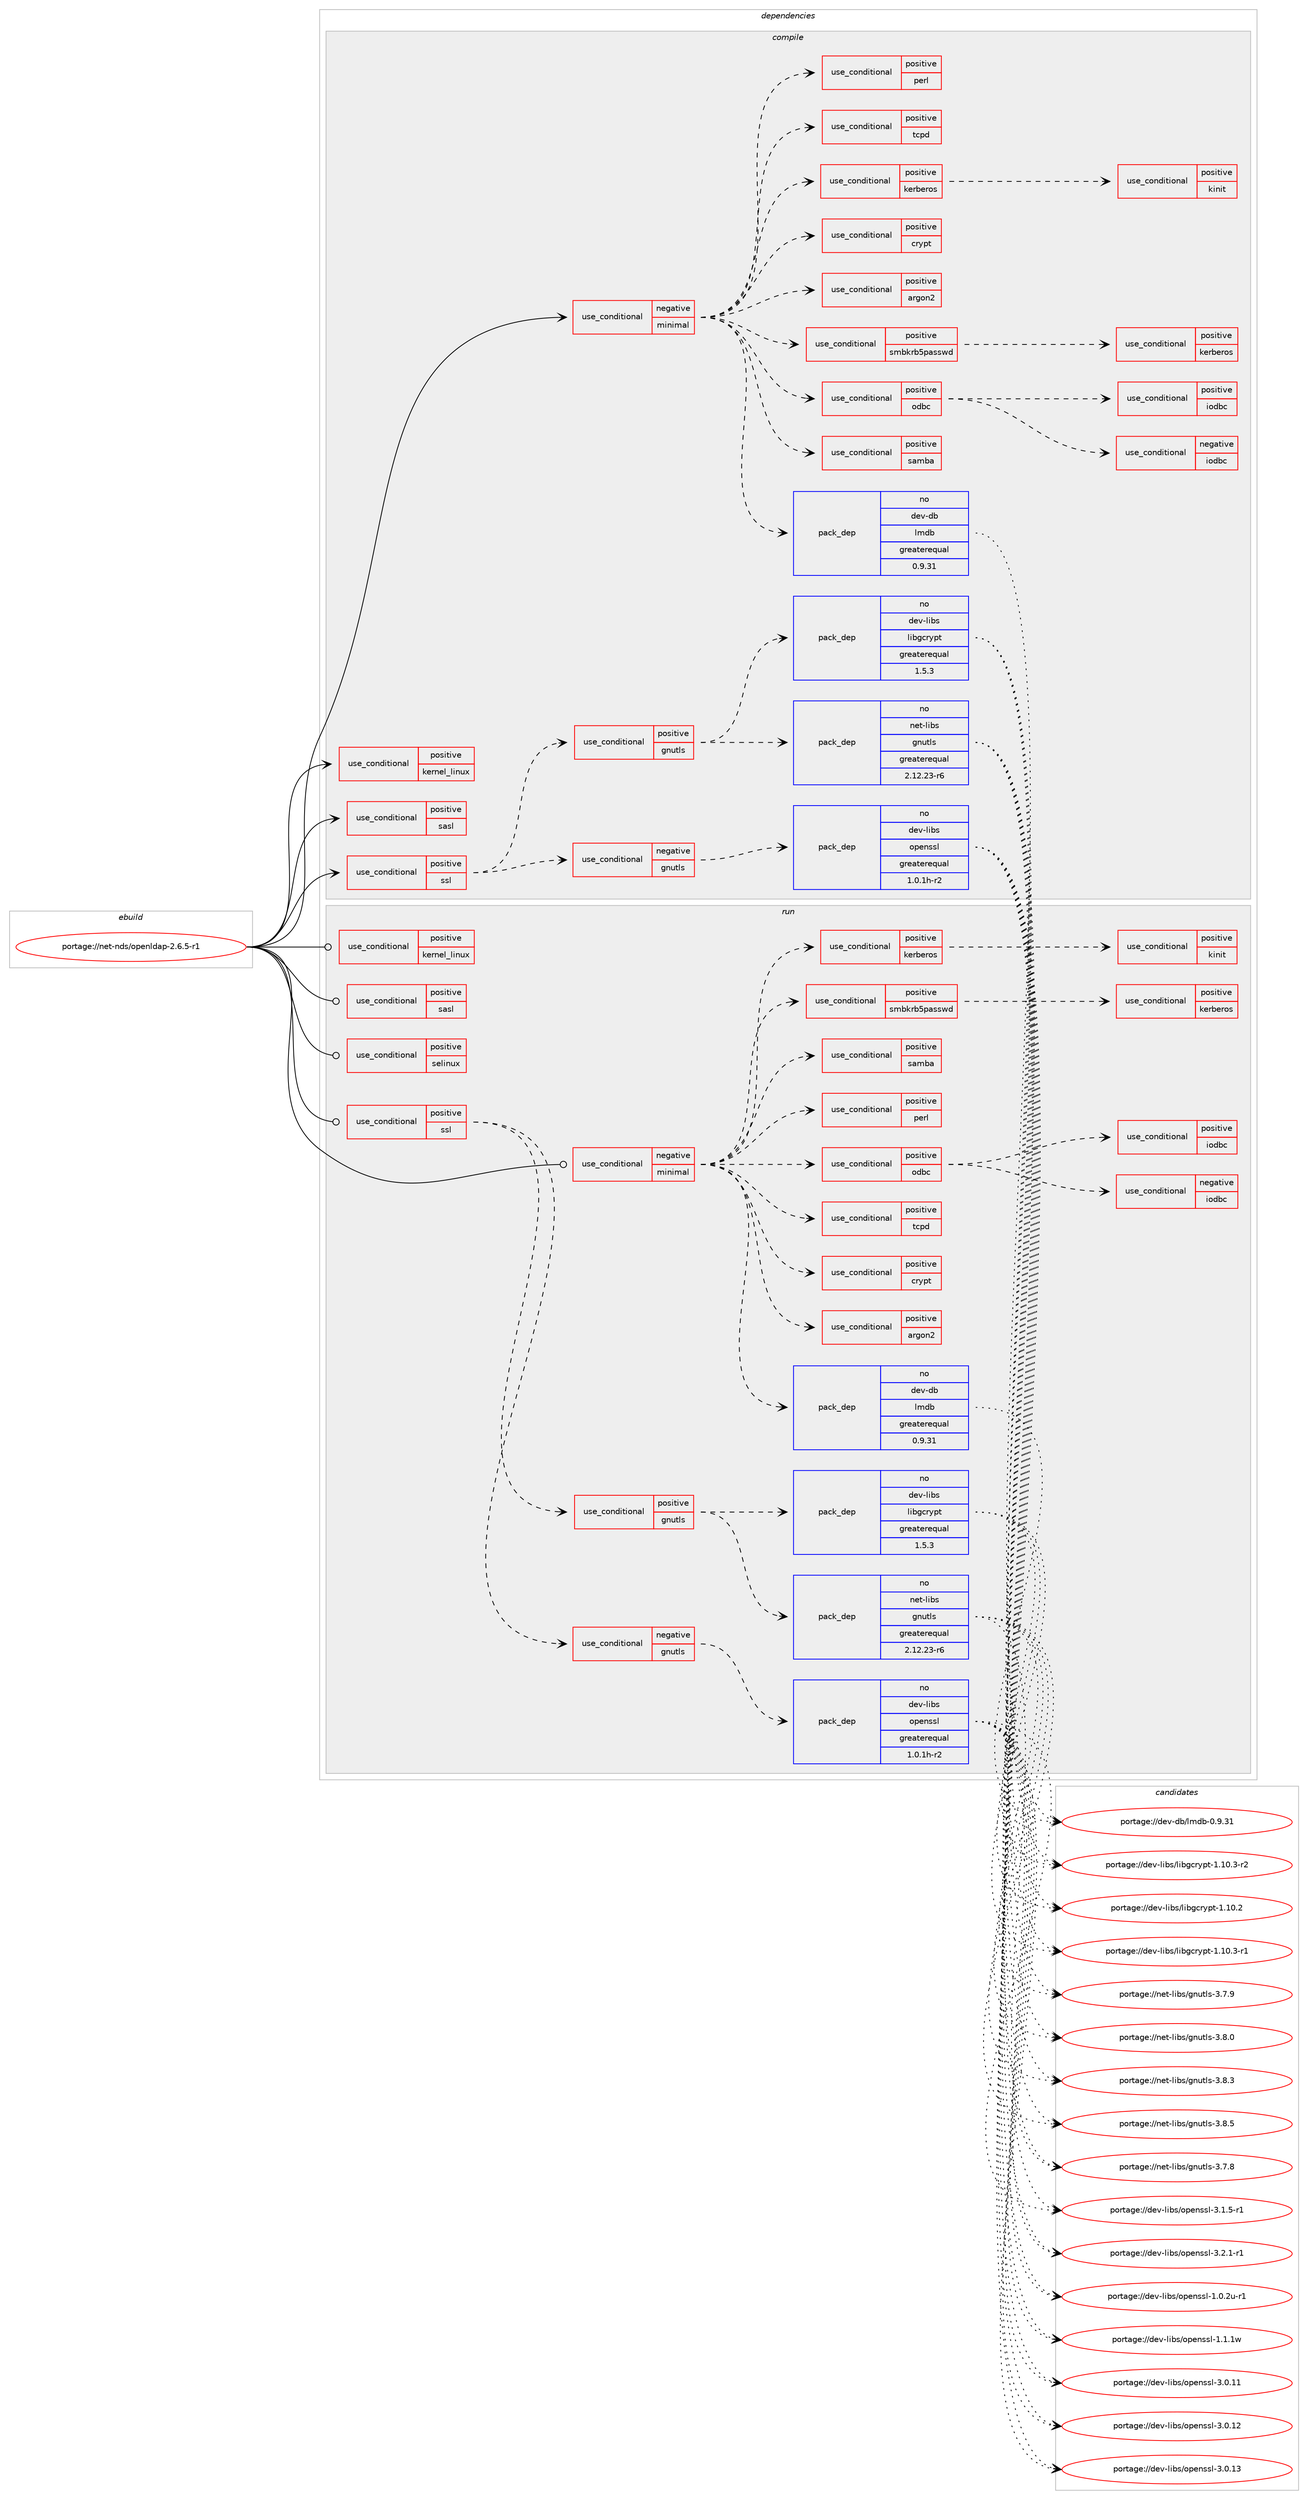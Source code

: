 digraph prolog {

# *************
# Graph options
# *************

newrank=true;
concentrate=true;
compound=true;
graph [rankdir=LR,fontname=Helvetica,fontsize=10,ranksep=1.5];#, ranksep=2.5, nodesep=0.2];
edge  [arrowhead=vee];
node  [fontname=Helvetica,fontsize=10];

# **********
# The ebuild
# **********

subgraph cluster_leftcol {
color=gray;
rank=same;
label=<<i>ebuild</i>>;
id [label="portage://net-nds/openldap-2.6.5-r1", color=red, width=4, href="../net-nds/openldap-2.6.5-r1.svg"];
}

# ****************
# The dependencies
# ****************

subgraph cluster_midcol {
color=gray;
label=<<i>dependencies</i>>;
subgraph cluster_compile {
fillcolor="#eeeeee";
style=filled;
label=<<i>compile</i>>;
subgraph cond389 {
dependency522 [label=<<TABLE BORDER="0" CELLBORDER="1" CELLSPACING="0" CELLPADDING="4"><TR><TD ROWSPAN="3" CELLPADDING="10">use_conditional</TD></TR><TR><TD>negative</TD></TR><TR><TD>minimal</TD></TR></TABLE>>, shape=none, color=red];
# *** BEGIN UNKNOWN DEPENDENCY TYPE (TODO) ***
# dependency522 -> package_dependency(portage://net-nds/openldap-2.6.5-r1,install,no,dev-libs,libevent,none,[,,],any_same_slot,[])
# *** END UNKNOWN DEPENDENCY TYPE (TODO) ***

# *** BEGIN UNKNOWN DEPENDENCY TYPE (TODO) ***
# dependency522 -> package_dependency(portage://net-nds/openldap-2.6.5-r1,install,no,dev-libs,libltdl,none,[,,],[],[])
# *** END UNKNOWN DEPENDENCY TYPE (TODO) ***

# *** BEGIN UNKNOWN DEPENDENCY TYPE (TODO) ***
# dependency522 -> package_dependency(portage://net-nds/openldap-2.6.5-r1,install,no,sys-fs,e2fsprogs,none,[,,],[],[])
# *** END UNKNOWN DEPENDENCY TYPE (TODO) ***

subgraph pack112 {
dependency523 [label=<<TABLE BORDER="0" CELLBORDER="1" CELLSPACING="0" CELLPADDING="4" WIDTH="220"><TR><TD ROWSPAN="6" CELLPADDING="30">pack_dep</TD></TR><TR><TD WIDTH="110">no</TD></TR><TR><TD>dev-db</TD></TR><TR><TD>lmdb</TD></TR><TR><TD>greaterequal</TD></TR><TR><TD>0.9.31</TD></TR></TABLE>>, shape=none, color=blue];
}
dependency522:e -> dependency523:w [weight=20,style="dashed",arrowhead="vee"];
subgraph cond390 {
dependency524 [label=<<TABLE BORDER="0" CELLBORDER="1" CELLSPACING="0" CELLPADDING="4"><TR><TD ROWSPAN="3" CELLPADDING="10">use_conditional</TD></TR><TR><TD>positive</TD></TR><TR><TD>argon2</TD></TR></TABLE>>, shape=none, color=red];
# *** BEGIN UNKNOWN DEPENDENCY TYPE (TODO) ***
# dependency524 -> package_dependency(portage://net-nds/openldap-2.6.5-r1,install,no,app-crypt,argon2,none,[,,],any_same_slot,[])
# *** END UNKNOWN DEPENDENCY TYPE (TODO) ***

}
dependency522:e -> dependency524:w [weight=20,style="dashed",arrowhead="vee"];
subgraph cond391 {
dependency525 [label=<<TABLE BORDER="0" CELLBORDER="1" CELLSPACING="0" CELLPADDING="4"><TR><TD ROWSPAN="3" CELLPADDING="10">use_conditional</TD></TR><TR><TD>positive</TD></TR><TR><TD>crypt</TD></TR></TABLE>>, shape=none, color=red];
# *** BEGIN UNKNOWN DEPENDENCY TYPE (TODO) ***
# dependency525 -> package_dependency(portage://net-nds/openldap-2.6.5-r1,install,no,virtual,libcrypt,none,[,,],any_same_slot,[])
# *** END UNKNOWN DEPENDENCY TYPE (TODO) ***

}
dependency522:e -> dependency525:w [weight=20,style="dashed",arrowhead="vee"];
subgraph cond392 {
dependency526 [label=<<TABLE BORDER="0" CELLBORDER="1" CELLSPACING="0" CELLPADDING="4"><TR><TD ROWSPAN="3" CELLPADDING="10">use_conditional</TD></TR><TR><TD>positive</TD></TR><TR><TD>tcpd</TD></TR></TABLE>>, shape=none, color=red];
# *** BEGIN UNKNOWN DEPENDENCY TYPE (TODO) ***
# dependency526 -> package_dependency(portage://net-nds/openldap-2.6.5-r1,install,no,sys-apps,tcp-wrappers,none,[,,],[],[])
# *** END UNKNOWN DEPENDENCY TYPE (TODO) ***

}
dependency522:e -> dependency526:w [weight=20,style="dashed",arrowhead="vee"];
subgraph cond393 {
dependency527 [label=<<TABLE BORDER="0" CELLBORDER="1" CELLSPACING="0" CELLPADDING="4"><TR><TD ROWSPAN="3" CELLPADDING="10">use_conditional</TD></TR><TR><TD>positive</TD></TR><TR><TD>odbc</TD></TR></TABLE>>, shape=none, color=red];
subgraph cond394 {
dependency528 [label=<<TABLE BORDER="0" CELLBORDER="1" CELLSPACING="0" CELLPADDING="4"><TR><TD ROWSPAN="3" CELLPADDING="10">use_conditional</TD></TR><TR><TD>negative</TD></TR><TR><TD>iodbc</TD></TR></TABLE>>, shape=none, color=red];
# *** BEGIN UNKNOWN DEPENDENCY TYPE (TODO) ***
# dependency528 -> package_dependency(portage://net-nds/openldap-2.6.5-r1,install,no,dev-db,unixODBC,none,[,,],[],[])
# *** END UNKNOWN DEPENDENCY TYPE (TODO) ***

}
dependency527:e -> dependency528:w [weight=20,style="dashed",arrowhead="vee"];
subgraph cond395 {
dependency529 [label=<<TABLE BORDER="0" CELLBORDER="1" CELLSPACING="0" CELLPADDING="4"><TR><TD ROWSPAN="3" CELLPADDING="10">use_conditional</TD></TR><TR><TD>positive</TD></TR><TR><TD>iodbc</TD></TR></TABLE>>, shape=none, color=red];
# *** BEGIN UNKNOWN DEPENDENCY TYPE (TODO) ***
# dependency529 -> package_dependency(portage://net-nds/openldap-2.6.5-r1,install,no,dev-db,libiodbc,none,[,,],[],[])
# *** END UNKNOWN DEPENDENCY TYPE (TODO) ***

}
dependency527:e -> dependency529:w [weight=20,style="dashed",arrowhead="vee"];
}
dependency522:e -> dependency527:w [weight=20,style="dashed",arrowhead="vee"];
subgraph cond396 {
dependency530 [label=<<TABLE BORDER="0" CELLBORDER="1" CELLSPACING="0" CELLPADDING="4"><TR><TD ROWSPAN="3" CELLPADDING="10">use_conditional</TD></TR><TR><TD>positive</TD></TR><TR><TD>perl</TD></TR></TABLE>>, shape=none, color=red];
# *** BEGIN UNKNOWN DEPENDENCY TYPE (TODO) ***
# dependency530 -> package_dependency(portage://net-nds/openldap-2.6.5-r1,install,no,dev-lang,perl,none,[,,],any_same_slot,[use(disable(build),negative)])
# *** END UNKNOWN DEPENDENCY TYPE (TODO) ***

}
dependency522:e -> dependency530:w [weight=20,style="dashed",arrowhead="vee"];
subgraph cond397 {
dependency531 [label=<<TABLE BORDER="0" CELLBORDER="1" CELLSPACING="0" CELLPADDING="4"><TR><TD ROWSPAN="3" CELLPADDING="10">use_conditional</TD></TR><TR><TD>positive</TD></TR><TR><TD>samba</TD></TR></TABLE>>, shape=none, color=red];
# *** BEGIN UNKNOWN DEPENDENCY TYPE (TODO) ***
# dependency531 -> package_dependency(portage://net-nds/openldap-2.6.5-r1,install,no,dev-libs,openssl,none,[,,],[slot(0),equal],[])
# *** END UNKNOWN DEPENDENCY TYPE (TODO) ***

}
dependency522:e -> dependency531:w [weight=20,style="dashed",arrowhead="vee"];
subgraph cond398 {
dependency532 [label=<<TABLE BORDER="0" CELLBORDER="1" CELLSPACING="0" CELLPADDING="4"><TR><TD ROWSPAN="3" CELLPADDING="10">use_conditional</TD></TR><TR><TD>positive</TD></TR><TR><TD>smbkrb5passwd</TD></TR></TABLE>>, shape=none, color=red];
# *** BEGIN UNKNOWN DEPENDENCY TYPE (TODO) ***
# dependency532 -> package_dependency(portage://net-nds/openldap-2.6.5-r1,install,no,dev-libs,openssl,none,[,,],[slot(0),equal],[])
# *** END UNKNOWN DEPENDENCY TYPE (TODO) ***

subgraph cond399 {
dependency533 [label=<<TABLE BORDER="0" CELLBORDER="1" CELLSPACING="0" CELLPADDING="4"><TR><TD ROWSPAN="3" CELLPADDING="10">use_conditional</TD></TR><TR><TD>positive</TD></TR><TR><TD>kerberos</TD></TR></TABLE>>, shape=none, color=red];
# *** BEGIN UNKNOWN DEPENDENCY TYPE (TODO) ***
# dependency533 -> package_dependency(portage://net-nds/openldap-2.6.5-r1,install,no,app-crypt,heimdal,none,[,,],[],[])
# *** END UNKNOWN DEPENDENCY TYPE (TODO) ***

}
dependency532:e -> dependency533:w [weight=20,style="dashed",arrowhead="vee"];
}
dependency522:e -> dependency532:w [weight=20,style="dashed",arrowhead="vee"];
subgraph cond400 {
dependency534 [label=<<TABLE BORDER="0" CELLBORDER="1" CELLSPACING="0" CELLPADDING="4"><TR><TD ROWSPAN="3" CELLPADDING="10">use_conditional</TD></TR><TR><TD>positive</TD></TR><TR><TD>kerberos</TD></TR></TABLE>>, shape=none, color=red];
# *** BEGIN UNKNOWN DEPENDENCY TYPE (TODO) ***
# dependency534 -> package_dependency(portage://net-nds/openldap-2.6.5-r1,install,no,virtual,krb5,none,[,,],[],[])
# *** END UNKNOWN DEPENDENCY TYPE (TODO) ***

subgraph cond401 {
dependency535 [label=<<TABLE BORDER="0" CELLBORDER="1" CELLSPACING="0" CELLPADDING="4"><TR><TD ROWSPAN="3" CELLPADDING="10">use_conditional</TD></TR><TR><TD>positive</TD></TR><TR><TD>kinit</TD></TR></TABLE>>, shape=none, color=red];
# *** BEGIN UNKNOWN DEPENDENCY TYPE (TODO) ***
# dependency535 -> package_dependency(portage://net-nds/openldap-2.6.5-r1,install,weak,app-crypt,heimdal,none,[,,],[],[])
# *** END UNKNOWN DEPENDENCY TYPE (TODO) ***

}
dependency534:e -> dependency535:w [weight=20,style="dashed",arrowhead="vee"];
}
dependency522:e -> dependency534:w [weight=20,style="dashed",arrowhead="vee"];
}
id:e -> dependency522:w [weight=20,style="solid",arrowhead="vee"];
subgraph cond402 {
dependency536 [label=<<TABLE BORDER="0" CELLBORDER="1" CELLSPACING="0" CELLPADDING="4"><TR><TD ROWSPAN="3" CELLPADDING="10">use_conditional</TD></TR><TR><TD>positive</TD></TR><TR><TD>kernel_linux</TD></TR></TABLE>>, shape=none, color=red];
# *** BEGIN UNKNOWN DEPENDENCY TYPE (TODO) ***
# dependency536 -> package_dependency(portage://net-nds/openldap-2.6.5-r1,install,no,sys-apps,util-linux,none,[,,],[],[])
# *** END UNKNOWN DEPENDENCY TYPE (TODO) ***

}
id:e -> dependency536:w [weight=20,style="solid",arrowhead="vee"];
subgraph cond403 {
dependency537 [label=<<TABLE BORDER="0" CELLBORDER="1" CELLSPACING="0" CELLPADDING="4"><TR><TD ROWSPAN="3" CELLPADDING="10">use_conditional</TD></TR><TR><TD>positive</TD></TR><TR><TD>sasl</TD></TR></TABLE>>, shape=none, color=red];
# *** BEGIN UNKNOWN DEPENDENCY TYPE (TODO) ***
# dependency537 -> package_dependency(portage://net-nds/openldap-2.6.5-r1,install,no,dev-libs,cyrus-sasl,none,[,,],any_same_slot,[])
# *** END UNKNOWN DEPENDENCY TYPE (TODO) ***

}
id:e -> dependency537:w [weight=20,style="solid",arrowhead="vee"];
subgraph cond404 {
dependency538 [label=<<TABLE BORDER="0" CELLBORDER="1" CELLSPACING="0" CELLPADDING="4"><TR><TD ROWSPAN="3" CELLPADDING="10">use_conditional</TD></TR><TR><TD>positive</TD></TR><TR><TD>ssl</TD></TR></TABLE>>, shape=none, color=red];
subgraph cond405 {
dependency539 [label=<<TABLE BORDER="0" CELLBORDER="1" CELLSPACING="0" CELLPADDING="4"><TR><TD ROWSPAN="3" CELLPADDING="10">use_conditional</TD></TR><TR><TD>negative</TD></TR><TR><TD>gnutls</TD></TR></TABLE>>, shape=none, color=red];
subgraph pack113 {
dependency540 [label=<<TABLE BORDER="0" CELLBORDER="1" CELLSPACING="0" CELLPADDING="4" WIDTH="220"><TR><TD ROWSPAN="6" CELLPADDING="30">pack_dep</TD></TR><TR><TD WIDTH="110">no</TD></TR><TR><TD>dev-libs</TD></TR><TR><TD>openssl</TD></TR><TR><TD>greaterequal</TD></TR><TR><TD>1.0.1h-r2</TD></TR></TABLE>>, shape=none, color=blue];
}
dependency539:e -> dependency540:w [weight=20,style="dashed",arrowhead="vee"];
}
dependency538:e -> dependency539:w [weight=20,style="dashed",arrowhead="vee"];
subgraph cond406 {
dependency541 [label=<<TABLE BORDER="0" CELLBORDER="1" CELLSPACING="0" CELLPADDING="4"><TR><TD ROWSPAN="3" CELLPADDING="10">use_conditional</TD></TR><TR><TD>positive</TD></TR><TR><TD>gnutls</TD></TR></TABLE>>, shape=none, color=red];
subgraph pack114 {
dependency542 [label=<<TABLE BORDER="0" CELLBORDER="1" CELLSPACING="0" CELLPADDING="4" WIDTH="220"><TR><TD ROWSPAN="6" CELLPADDING="30">pack_dep</TD></TR><TR><TD WIDTH="110">no</TD></TR><TR><TD>net-libs</TD></TR><TR><TD>gnutls</TD></TR><TR><TD>greaterequal</TD></TR><TR><TD>2.12.23-r6</TD></TR></TABLE>>, shape=none, color=blue];
}
dependency541:e -> dependency542:w [weight=20,style="dashed",arrowhead="vee"];
subgraph pack115 {
dependency543 [label=<<TABLE BORDER="0" CELLBORDER="1" CELLSPACING="0" CELLPADDING="4" WIDTH="220"><TR><TD ROWSPAN="6" CELLPADDING="30">pack_dep</TD></TR><TR><TD WIDTH="110">no</TD></TR><TR><TD>dev-libs</TD></TR><TR><TD>libgcrypt</TD></TR><TR><TD>greaterequal</TD></TR><TR><TD>1.5.3</TD></TR></TABLE>>, shape=none, color=blue];
}
dependency541:e -> dependency543:w [weight=20,style="dashed",arrowhead="vee"];
}
dependency538:e -> dependency541:w [weight=20,style="dashed",arrowhead="vee"];
}
id:e -> dependency538:w [weight=20,style="solid",arrowhead="vee"];
# *** BEGIN UNKNOWN DEPENDENCY TYPE (TODO) ***
# id -> package_dependency(portage://net-nds/openldap-2.6.5-r1,install,no,sys-apps,groff,none,[,,],[],[])
# *** END UNKNOWN DEPENDENCY TYPE (TODO) ***

}
subgraph cluster_compileandrun {
fillcolor="#eeeeee";
style=filled;
label=<<i>compile and run</i>>;
}
subgraph cluster_run {
fillcolor="#eeeeee";
style=filled;
label=<<i>run</i>>;
subgraph cond407 {
dependency544 [label=<<TABLE BORDER="0" CELLBORDER="1" CELLSPACING="0" CELLPADDING="4"><TR><TD ROWSPAN="3" CELLPADDING="10">use_conditional</TD></TR><TR><TD>negative</TD></TR><TR><TD>minimal</TD></TR></TABLE>>, shape=none, color=red];
# *** BEGIN UNKNOWN DEPENDENCY TYPE (TODO) ***
# dependency544 -> package_dependency(portage://net-nds/openldap-2.6.5-r1,run,no,dev-libs,libevent,none,[,,],any_same_slot,[])
# *** END UNKNOWN DEPENDENCY TYPE (TODO) ***

# *** BEGIN UNKNOWN DEPENDENCY TYPE (TODO) ***
# dependency544 -> package_dependency(portage://net-nds/openldap-2.6.5-r1,run,no,dev-libs,libltdl,none,[,,],[],[])
# *** END UNKNOWN DEPENDENCY TYPE (TODO) ***

# *** BEGIN UNKNOWN DEPENDENCY TYPE (TODO) ***
# dependency544 -> package_dependency(portage://net-nds/openldap-2.6.5-r1,run,no,sys-fs,e2fsprogs,none,[,,],[],[])
# *** END UNKNOWN DEPENDENCY TYPE (TODO) ***

subgraph pack116 {
dependency545 [label=<<TABLE BORDER="0" CELLBORDER="1" CELLSPACING="0" CELLPADDING="4" WIDTH="220"><TR><TD ROWSPAN="6" CELLPADDING="30">pack_dep</TD></TR><TR><TD WIDTH="110">no</TD></TR><TR><TD>dev-db</TD></TR><TR><TD>lmdb</TD></TR><TR><TD>greaterequal</TD></TR><TR><TD>0.9.31</TD></TR></TABLE>>, shape=none, color=blue];
}
dependency544:e -> dependency545:w [weight=20,style="dashed",arrowhead="vee"];
subgraph cond408 {
dependency546 [label=<<TABLE BORDER="0" CELLBORDER="1" CELLSPACING="0" CELLPADDING="4"><TR><TD ROWSPAN="3" CELLPADDING="10">use_conditional</TD></TR><TR><TD>positive</TD></TR><TR><TD>argon2</TD></TR></TABLE>>, shape=none, color=red];
# *** BEGIN UNKNOWN DEPENDENCY TYPE (TODO) ***
# dependency546 -> package_dependency(portage://net-nds/openldap-2.6.5-r1,run,no,app-crypt,argon2,none,[,,],any_same_slot,[])
# *** END UNKNOWN DEPENDENCY TYPE (TODO) ***

}
dependency544:e -> dependency546:w [weight=20,style="dashed",arrowhead="vee"];
subgraph cond409 {
dependency547 [label=<<TABLE BORDER="0" CELLBORDER="1" CELLSPACING="0" CELLPADDING="4"><TR><TD ROWSPAN="3" CELLPADDING="10">use_conditional</TD></TR><TR><TD>positive</TD></TR><TR><TD>crypt</TD></TR></TABLE>>, shape=none, color=red];
# *** BEGIN UNKNOWN DEPENDENCY TYPE (TODO) ***
# dependency547 -> package_dependency(portage://net-nds/openldap-2.6.5-r1,run,no,virtual,libcrypt,none,[,,],any_same_slot,[])
# *** END UNKNOWN DEPENDENCY TYPE (TODO) ***

}
dependency544:e -> dependency547:w [weight=20,style="dashed",arrowhead="vee"];
subgraph cond410 {
dependency548 [label=<<TABLE BORDER="0" CELLBORDER="1" CELLSPACING="0" CELLPADDING="4"><TR><TD ROWSPAN="3" CELLPADDING="10">use_conditional</TD></TR><TR><TD>positive</TD></TR><TR><TD>tcpd</TD></TR></TABLE>>, shape=none, color=red];
# *** BEGIN UNKNOWN DEPENDENCY TYPE (TODO) ***
# dependency548 -> package_dependency(portage://net-nds/openldap-2.6.5-r1,run,no,sys-apps,tcp-wrappers,none,[,,],[],[])
# *** END UNKNOWN DEPENDENCY TYPE (TODO) ***

}
dependency544:e -> dependency548:w [weight=20,style="dashed",arrowhead="vee"];
subgraph cond411 {
dependency549 [label=<<TABLE BORDER="0" CELLBORDER="1" CELLSPACING="0" CELLPADDING="4"><TR><TD ROWSPAN="3" CELLPADDING="10">use_conditional</TD></TR><TR><TD>positive</TD></TR><TR><TD>odbc</TD></TR></TABLE>>, shape=none, color=red];
subgraph cond412 {
dependency550 [label=<<TABLE BORDER="0" CELLBORDER="1" CELLSPACING="0" CELLPADDING="4"><TR><TD ROWSPAN="3" CELLPADDING="10">use_conditional</TD></TR><TR><TD>negative</TD></TR><TR><TD>iodbc</TD></TR></TABLE>>, shape=none, color=red];
# *** BEGIN UNKNOWN DEPENDENCY TYPE (TODO) ***
# dependency550 -> package_dependency(portage://net-nds/openldap-2.6.5-r1,run,no,dev-db,unixODBC,none,[,,],[],[])
# *** END UNKNOWN DEPENDENCY TYPE (TODO) ***

}
dependency549:e -> dependency550:w [weight=20,style="dashed",arrowhead="vee"];
subgraph cond413 {
dependency551 [label=<<TABLE BORDER="0" CELLBORDER="1" CELLSPACING="0" CELLPADDING="4"><TR><TD ROWSPAN="3" CELLPADDING="10">use_conditional</TD></TR><TR><TD>positive</TD></TR><TR><TD>iodbc</TD></TR></TABLE>>, shape=none, color=red];
# *** BEGIN UNKNOWN DEPENDENCY TYPE (TODO) ***
# dependency551 -> package_dependency(portage://net-nds/openldap-2.6.5-r1,run,no,dev-db,libiodbc,none,[,,],[],[])
# *** END UNKNOWN DEPENDENCY TYPE (TODO) ***

}
dependency549:e -> dependency551:w [weight=20,style="dashed",arrowhead="vee"];
}
dependency544:e -> dependency549:w [weight=20,style="dashed",arrowhead="vee"];
subgraph cond414 {
dependency552 [label=<<TABLE BORDER="0" CELLBORDER="1" CELLSPACING="0" CELLPADDING="4"><TR><TD ROWSPAN="3" CELLPADDING="10">use_conditional</TD></TR><TR><TD>positive</TD></TR><TR><TD>perl</TD></TR></TABLE>>, shape=none, color=red];
# *** BEGIN UNKNOWN DEPENDENCY TYPE (TODO) ***
# dependency552 -> package_dependency(portage://net-nds/openldap-2.6.5-r1,run,no,dev-lang,perl,none,[,,],any_same_slot,[use(disable(build),negative)])
# *** END UNKNOWN DEPENDENCY TYPE (TODO) ***

}
dependency544:e -> dependency552:w [weight=20,style="dashed",arrowhead="vee"];
subgraph cond415 {
dependency553 [label=<<TABLE BORDER="0" CELLBORDER="1" CELLSPACING="0" CELLPADDING="4"><TR><TD ROWSPAN="3" CELLPADDING="10">use_conditional</TD></TR><TR><TD>positive</TD></TR><TR><TD>samba</TD></TR></TABLE>>, shape=none, color=red];
# *** BEGIN UNKNOWN DEPENDENCY TYPE (TODO) ***
# dependency553 -> package_dependency(portage://net-nds/openldap-2.6.5-r1,run,no,dev-libs,openssl,none,[,,],[slot(0),equal],[])
# *** END UNKNOWN DEPENDENCY TYPE (TODO) ***

}
dependency544:e -> dependency553:w [weight=20,style="dashed",arrowhead="vee"];
subgraph cond416 {
dependency554 [label=<<TABLE BORDER="0" CELLBORDER="1" CELLSPACING="0" CELLPADDING="4"><TR><TD ROWSPAN="3" CELLPADDING="10">use_conditional</TD></TR><TR><TD>positive</TD></TR><TR><TD>smbkrb5passwd</TD></TR></TABLE>>, shape=none, color=red];
# *** BEGIN UNKNOWN DEPENDENCY TYPE (TODO) ***
# dependency554 -> package_dependency(portage://net-nds/openldap-2.6.5-r1,run,no,dev-libs,openssl,none,[,,],[slot(0),equal],[])
# *** END UNKNOWN DEPENDENCY TYPE (TODO) ***

subgraph cond417 {
dependency555 [label=<<TABLE BORDER="0" CELLBORDER="1" CELLSPACING="0" CELLPADDING="4"><TR><TD ROWSPAN="3" CELLPADDING="10">use_conditional</TD></TR><TR><TD>positive</TD></TR><TR><TD>kerberos</TD></TR></TABLE>>, shape=none, color=red];
# *** BEGIN UNKNOWN DEPENDENCY TYPE (TODO) ***
# dependency555 -> package_dependency(portage://net-nds/openldap-2.6.5-r1,run,no,app-crypt,heimdal,none,[,,],[],[])
# *** END UNKNOWN DEPENDENCY TYPE (TODO) ***

}
dependency554:e -> dependency555:w [weight=20,style="dashed",arrowhead="vee"];
}
dependency544:e -> dependency554:w [weight=20,style="dashed",arrowhead="vee"];
subgraph cond418 {
dependency556 [label=<<TABLE BORDER="0" CELLBORDER="1" CELLSPACING="0" CELLPADDING="4"><TR><TD ROWSPAN="3" CELLPADDING="10">use_conditional</TD></TR><TR><TD>positive</TD></TR><TR><TD>kerberos</TD></TR></TABLE>>, shape=none, color=red];
# *** BEGIN UNKNOWN DEPENDENCY TYPE (TODO) ***
# dependency556 -> package_dependency(portage://net-nds/openldap-2.6.5-r1,run,no,virtual,krb5,none,[,,],[],[])
# *** END UNKNOWN DEPENDENCY TYPE (TODO) ***

subgraph cond419 {
dependency557 [label=<<TABLE BORDER="0" CELLBORDER="1" CELLSPACING="0" CELLPADDING="4"><TR><TD ROWSPAN="3" CELLPADDING="10">use_conditional</TD></TR><TR><TD>positive</TD></TR><TR><TD>kinit</TD></TR></TABLE>>, shape=none, color=red];
# *** BEGIN UNKNOWN DEPENDENCY TYPE (TODO) ***
# dependency557 -> package_dependency(portage://net-nds/openldap-2.6.5-r1,run,weak,app-crypt,heimdal,none,[,,],[],[])
# *** END UNKNOWN DEPENDENCY TYPE (TODO) ***

}
dependency556:e -> dependency557:w [weight=20,style="dashed",arrowhead="vee"];
}
dependency544:e -> dependency556:w [weight=20,style="dashed",arrowhead="vee"];
}
id:e -> dependency544:w [weight=20,style="solid",arrowhead="odot"];
subgraph cond420 {
dependency558 [label=<<TABLE BORDER="0" CELLBORDER="1" CELLSPACING="0" CELLPADDING="4"><TR><TD ROWSPAN="3" CELLPADDING="10">use_conditional</TD></TR><TR><TD>positive</TD></TR><TR><TD>kernel_linux</TD></TR></TABLE>>, shape=none, color=red];
# *** BEGIN UNKNOWN DEPENDENCY TYPE (TODO) ***
# dependency558 -> package_dependency(portage://net-nds/openldap-2.6.5-r1,run,no,sys-apps,util-linux,none,[,,],[],[])
# *** END UNKNOWN DEPENDENCY TYPE (TODO) ***

}
id:e -> dependency558:w [weight=20,style="solid",arrowhead="odot"];
subgraph cond421 {
dependency559 [label=<<TABLE BORDER="0" CELLBORDER="1" CELLSPACING="0" CELLPADDING="4"><TR><TD ROWSPAN="3" CELLPADDING="10">use_conditional</TD></TR><TR><TD>positive</TD></TR><TR><TD>sasl</TD></TR></TABLE>>, shape=none, color=red];
# *** BEGIN UNKNOWN DEPENDENCY TYPE (TODO) ***
# dependency559 -> package_dependency(portage://net-nds/openldap-2.6.5-r1,run,no,dev-libs,cyrus-sasl,none,[,,],any_same_slot,[])
# *** END UNKNOWN DEPENDENCY TYPE (TODO) ***

}
id:e -> dependency559:w [weight=20,style="solid",arrowhead="odot"];
subgraph cond422 {
dependency560 [label=<<TABLE BORDER="0" CELLBORDER="1" CELLSPACING="0" CELLPADDING="4"><TR><TD ROWSPAN="3" CELLPADDING="10">use_conditional</TD></TR><TR><TD>positive</TD></TR><TR><TD>selinux</TD></TR></TABLE>>, shape=none, color=red];
# *** BEGIN UNKNOWN DEPENDENCY TYPE (TODO) ***
# dependency560 -> package_dependency(portage://net-nds/openldap-2.6.5-r1,run,no,sec-policy,selinux-ldap,none,[,,],[],[])
# *** END UNKNOWN DEPENDENCY TYPE (TODO) ***

}
id:e -> dependency560:w [weight=20,style="solid",arrowhead="odot"];
subgraph cond423 {
dependency561 [label=<<TABLE BORDER="0" CELLBORDER="1" CELLSPACING="0" CELLPADDING="4"><TR><TD ROWSPAN="3" CELLPADDING="10">use_conditional</TD></TR><TR><TD>positive</TD></TR><TR><TD>ssl</TD></TR></TABLE>>, shape=none, color=red];
subgraph cond424 {
dependency562 [label=<<TABLE BORDER="0" CELLBORDER="1" CELLSPACING="0" CELLPADDING="4"><TR><TD ROWSPAN="3" CELLPADDING="10">use_conditional</TD></TR><TR><TD>negative</TD></TR><TR><TD>gnutls</TD></TR></TABLE>>, shape=none, color=red];
subgraph pack117 {
dependency563 [label=<<TABLE BORDER="0" CELLBORDER="1" CELLSPACING="0" CELLPADDING="4" WIDTH="220"><TR><TD ROWSPAN="6" CELLPADDING="30">pack_dep</TD></TR><TR><TD WIDTH="110">no</TD></TR><TR><TD>dev-libs</TD></TR><TR><TD>openssl</TD></TR><TR><TD>greaterequal</TD></TR><TR><TD>1.0.1h-r2</TD></TR></TABLE>>, shape=none, color=blue];
}
dependency562:e -> dependency563:w [weight=20,style="dashed",arrowhead="vee"];
}
dependency561:e -> dependency562:w [weight=20,style="dashed",arrowhead="vee"];
subgraph cond425 {
dependency564 [label=<<TABLE BORDER="0" CELLBORDER="1" CELLSPACING="0" CELLPADDING="4"><TR><TD ROWSPAN="3" CELLPADDING="10">use_conditional</TD></TR><TR><TD>positive</TD></TR><TR><TD>gnutls</TD></TR></TABLE>>, shape=none, color=red];
subgraph pack118 {
dependency565 [label=<<TABLE BORDER="0" CELLBORDER="1" CELLSPACING="0" CELLPADDING="4" WIDTH="220"><TR><TD ROWSPAN="6" CELLPADDING="30">pack_dep</TD></TR><TR><TD WIDTH="110">no</TD></TR><TR><TD>net-libs</TD></TR><TR><TD>gnutls</TD></TR><TR><TD>greaterequal</TD></TR><TR><TD>2.12.23-r6</TD></TR></TABLE>>, shape=none, color=blue];
}
dependency564:e -> dependency565:w [weight=20,style="dashed",arrowhead="vee"];
subgraph pack119 {
dependency566 [label=<<TABLE BORDER="0" CELLBORDER="1" CELLSPACING="0" CELLPADDING="4" WIDTH="220"><TR><TD ROWSPAN="6" CELLPADDING="30">pack_dep</TD></TR><TR><TD WIDTH="110">no</TD></TR><TR><TD>dev-libs</TD></TR><TR><TD>libgcrypt</TD></TR><TR><TD>greaterequal</TD></TR><TR><TD>1.5.3</TD></TR></TABLE>>, shape=none, color=blue];
}
dependency564:e -> dependency566:w [weight=20,style="dashed",arrowhead="vee"];
}
dependency561:e -> dependency564:w [weight=20,style="dashed",arrowhead="vee"];
}
id:e -> dependency561:w [weight=20,style="solid",arrowhead="odot"];
# *** BEGIN UNKNOWN DEPENDENCY TYPE (TODO) ***
# id -> package_dependency(portage://net-nds/openldap-2.6.5-r1,run,no,virtual,tmpfiles,none,[,,],[],[])
# *** END UNKNOWN DEPENDENCY TYPE (TODO) ***

}
}

# **************
# The candidates
# **************

subgraph cluster_choices {
rank=same;
color=gray;
label=<<i>candidates</i>>;

subgraph choice112 {
color=black;
nodesep=1;
choice1001011184510098471081091009845484657465149 [label="portage://dev-db/lmdb-0.9.31", color=red, width=4,href="../dev-db/lmdb-0.9.31.svg"];
dependency523:e -> choice1001011184510098471081091009845484657465149:w [style=dotted,weight="100"];
}
subgraph choice113 {
color=black;
nodesep=1;
choice1001011184510810598115471111121011101151151084549464846501174511449 [label="portage://dev-libs/openssl-1.0.2u-r1", color=red, width=4,href="../dev-libs/openssl-1.0.2u-r1.svg"];
choice100101118451081059811547111112101110115115108454946494649119 [label="portage://dev-libs/openssl-1.1.1w", color=red, width=4,href="../dev-libs/openssl-1.1.1w.svg"];
choice10010111845108105981154711111210111011511510845514648464949 [label="portage://dev-libs/openssl-3.0.11", color=red, width=4,href="../dev-libs/openssl-3.0.11.svg"];
choice10010111845108105981154711111210111011511510845514648464950 [label="portage://dev-libs/openssl-3.0.12", color=red, width=4,href="../dev-libs/openssl-3.0.12.svg"];
choice10010111845108105981154711111210111011511510845514648464951 [label="portage://dev-libs/openssl-3.0.13", color=red, width=4,href="../dev-libs/openssl-3.0.13.svg"];
choice1001011184510810598115471111121011101151151084551464946534511449 [label="portage://dev-libs/openssl-3.1.5-r1", color=red, width=4,href="../dev-libs/openssl-3.1.5-r1.svg"];
choice1001011184510810598115471111121011101151151084551465046494511449 [label="portage://dev-libs/openssl-3.2.1-r1", color=red, width=4,href="../dev-libs/openssl-3.2.1-r1.svg"];
dependency540:e -> choice1001011184510810598115471111121011101151151084549464846501174511449:w [style=dotted,weight="100"];
dependency540:e -> choice100101118451081059811547111112101110115115108454946494649119:w [style=dotted,weight="100"];
dependency540:e -> choice10010111845108105981154711111210111011511510845514648464949:w [style=dotted,weight="100"];
dependency540:e -> choice10010111845108105981154711111210111011511510845514648464950:w [style=dotted,weight="100"];
dependency540:e -> choice10010111845108105981154711111210111011511510845514648464951:w [style=dotted,weight="100"];
dependency540:e -> choice1001011184510810598115471111121011101151151084551464946534511449:w [style=dotted,weight="100"];
dependency540:e -> choice1001011184510810598115471111121011101151151084551465046494511449:w [style=dotted,weight="100"];
}
subgraph choice114 {
color=black;
nodesep=1;
choice110101116451081059811547103110117116108115455146554656 [label="portage://net-libs/gnutls-3.7.8", color=red, width=4,href="../net-libs/gnutls-3.7.8.svg"];
choice110101116451081059811547103110117116108115455146554657 [label="portage://net-libs/gnutls-3.7.9", color=red, width=4,href="../net-libs/gnutls-3.7.9.svg"];
choice110101116451081059811547103110117116108115455146564648 [label="portage://net-libs/gnutls-3.8.0", color=red, width=4,href="../net-libs/gnutls-3.8.0.svg"];
choice110101116451081059811547103110117116108115455146564651 [label="portage://net-libs/gnutls-3.8.3", color=red, width=4,href="../net-libs/gnutls-3.8.3.svg"];
choice110101116451081059811547103110117116108115455146564653 [label="portage://net-libs/gnutls-3.8.5", color=red, width=4,href="../net-libs/gnutls-3.8.5.svg"];
dependency542:e -> choice110101116451081059811547103110117116108115455146554656:w [style=dotted,weight="100"];
dependency542:e -> choice110101116451081059811547103110117116108115455146554657:w [style=dotted,weight="100"];
dependency542:e -> choice110101116451081059811547103110117116108115455146564648:w [style=dotted,weight="100"];
dependency542:e -> choice110101116451081059811547103110117116108115455146564651:w [style=dotted,weight="100"];
dependency542:e -> choice110101116451081059811547103110117116108115455146564653:w [style=dotted,weight="100"];
}
subgraph choice115 {
color=black;
nodesep=1;
choice100101118451081059811547108105981039911412111211645494649484650 [label="portage://dev-libs/libgcrypt-1.10.2", color=red, width=4,href="../dev-libs/libgcrypt-1.10.2.svg"];
choice1001011184510810598115471081059810399114121112116454946494846514511449 [label="portage://dev-libs/libgcrypt-1.10.3-r1", color=red, width=4,href="../dev-libs/libgcrypt-1.10.3-r1.svg"];
choice1001011184510810598115471081059810399114121112116454946494846514511450 [label="portage://dev-libs/libgcrypt-1.10.3-r2", color=red, width=4,href="../dev-libs/libgcrypt-1.10.3-r2.svg"];
dependency543:e -> choice100101118451081059811547108105981039911412111211645494649484650:w [style=dotted,weight="100"];
dependency543:e -> choice1001011184510810598115471081059810399114121112116454946494846514511449:w [style=dotted,weight="100"];
dependency543:e -> choice1001011184510810598115471081059810399114121112116454946494846514511450:w [style=dotted,weight="100"];
}
subgraph choice116 {
color=black;
nodesep=1;
choice1001011184510098471081091009845484657465149 [label="portage://dev-db/lmdb-0.9.31", color=red, width=4,href="../dev-db/lmdb-0.9.31.svg"];
dependency545:e -> choice1001011184510098471081091009845484657465149:w [style=dotted,weight="100"];
}
subgraph choice117 {
color=black;
nodesep=1;
choice1001011184510810598115471111121011101151151084549464846501174511449 [label="portage://dev-libs/openssl-1.0.2u-r1", color=red, width=4,href="../dev-libs/openssl-1.0.2u-r1.svg"];
choice100101118451081059811547111112101110115115108454946494649119 [label="portage://dev-libs/openssl-1.1.1w", color=red, width=4,href="../dev-libs/openssl-1.1.1w.svg"];
choice10010111845108105981154711111210111011511510845514648464949 [label="portage://dev-libs/openssl-3.0.11", color=red, width=4,href="../dev-libs/openssl-3.0.11.svg"];
choice10010111845108105981154711111210111011511510845514648464950 [label="portage://dev-libs/openssl-3.0.12", color=red, width=4,href="../dev-libs/openssl-3.0.12.svg"];
choice10010111845108105981154711111210111011511510845514648464951 [label="portage://dev-libs/openssl-3.0.13", color=red, width=4,href="../dev-libs/openssl-3.0.13.svg"];
choice1001011184510810598115471111121011101151151084551464946534511449 [label="portage://dev-libs/openssl-3.1.5-r1", color=red, width=4,href="../dev-libs/openssl-3.1.5-r1.svg"];
choice1001011184510810598115471111121011101151151084551465046494511449 [label="portage://dev-libs/openssl-3.2.1-r1", color=red, width=4,href="../dev-libs/openssl-3.2.1-r1.svg"];
dependency563:e -> choice1001011184510810598115471111121011101151151084549464846501174511449:w [style=dotted,weight="100"];
dependency563:e -> choice100101118451081059811547111112101110115115108454946494649119:w [style=dotted,weight="100"];
dependency563:e -> choice10010111845108105981154711111210111011511510845514648464949:w [style=dotted,weight="100"];
dependency563:e -> choice10010111845108105981154711111210111011511510845514648464950:w [style=dotted,weight="100"];
dependency563:e -> choice10010111845108105981154711111210111011511510845514648464951:w [style=dotted,weight="100"];
dependency563:e -> choice1001011184510810598115471111121011101151151084551464946534511449:w [style=dotted,weight="100"];
dependency563:e -> choice1001011184510810598115471111121011101151151084551465046494511449:w [style=dotted,weight="100"];
}
subgraph choice118 {
color=black;
nodesep=1;
choice110101116451081059811547103110117116108115455146554656 [label="portage://net-libs/gnutls-3.7.8", color=red, width=4,href="../net-libs/gnutls-3.7.8.svg"];
choice110101116451081059811547103110117116108115455146554657 [label="portage://net-libs/gnutls-3.7.9", color=red, width=4,href="../net-libs/gnutls-3.7.9.svg"];
choice110101116451081059811547103110117116108115455146564648 [label="portage://net-libs/gnutls-3.8.0", color=red, width=4,href="../net-libs/gnutls-3.8.0.svg"];
choice110101116451081059811547103110117116108115455146564651 [label="portage://net-libs/gnutls-3.8.3", color=red, width=4,href="../net-libs/gnutls-3.8.3.svg"];
choice110101116451081059811547103110117116108115455146564653 [label="portage://net-libs/gnutls-3.8.5", color=red, width=4,href="../net-libs/gnutls-3.8.5.svg"];
dependency565:e -> choice110101116451081059811547103110117116108115455146554656:w [style=dotted,weight="100"];
dependency565:e -> choice110101116451081059811547103110117116108115455146554657:w [style=dotted,weight="100"];
dependency565:e -> choice110101116451081059811547103110117116108115455146564648:w [style=dotted,weight="100"];
dependency565:e -> choice110101116451081059811547103110117116108115455146564651:w [style=dotted,weight="100"];
dependency565:e -> choice110101116451081059811547103110117116108115455146564653:w [style=dotted,weight="100"];
}
subgraph choice119 {
color=black;
nodesep=1;
choice100101118451081059811547108105981039911412111211645494649484650 [label="portage://dev-libs/libgcrypt-1.10.2", color=red, width=4,href="../dev-libs/libgcrypt-1.10.2.svg"];
choice1001011184510810598115471081059810399114121112116454946494846514511449 [label="portage://dev-libs/libgcrypt-1.10.3-r1", color=red, width=4,href="../dev-libs/libgcrypt-1.10.3-r1.svg"];
choice1001011184510810598115471081059810399114121112116454946494846514511450 [label="portage://dev-libs/libgcrypt-1.10.3-r2", color=red, width=4,href="../dev-libs/libgcrypt-1.10.3-r2.svg"];
dependency566:e -> choice100101118451081059811547108105981039911412111211645494649484650:w [style=dotted,weight="100"];
dependency566:e -> choice1001011184510810598115471081059810399114121112116454946494846514511449:w [style=dotted,weight="100"];
dependency566:e -> choice1001011184510810598115471081059810399114121112116454946494846514511450:w [style=dotted,weight="100"];
}
}

}
